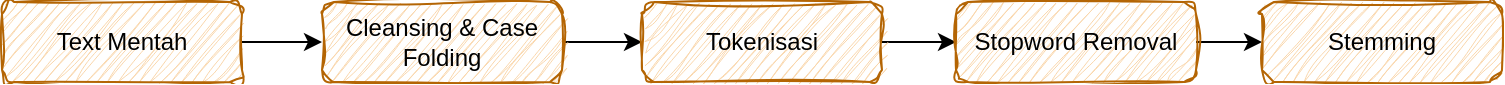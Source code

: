 <mxfile version="28.1.0">
  <diagram id="C5RBs43oDa-KdzZeNtuy" name="Page-1">
    <mxGraphModel dx="1034" dy="570" grid="1" gridSize="10" guides="1" tooltips="1" connect="1" arrows="1" fold="1" page="1" pageScale="1" pageWidth="827" pageHeight="1169" math="0" shadow="0">
      <root>
        <mxCell id="WIyWlLk6GJQsqaUBKTNV-0" />
        <mxCell id="WIyWlLk6GJQsqaUBKTNV-1" parent="WIyWlLk6GJQsqaUBKTNV-0" />
        <mxCell id="3n0bDbzVsgknGRQdJtWI-3" style="edgeStyle=orthogonalEdgeStyle;rounded=0;orthogonalLoop=1;jettySize=auto;html=1;" edge="1" parent="WIyWlLk6GJQsqaUBKTNV-1" source="WIyWlLk6GJQsqaUBKTNV-3" target="WIyWlLk6GJQsqaUBKTNV-7">
          <mxGeometry relative="1" as="geometry" />
        </mxCell>
        <mxCell id="WIyWlLk6GJQsqaUBKTNV-3" value="Text Mentah" style="rounded=1;whiteSpace=wrap;html=1;fontSize=12;glass=0;strokeWidth=1;shadow=0;fillStyle=auto;sketch=1;curveFitting=1;jiggle=2;fillColor=#fad7ac;strokeColor=#b46504;" parent="WIyWlLk6GJQsqaUBKTNV-1" vertex="1">
          <mxGeometry x="230" y="110" width="120" height="40" as="geometry" />
        </mxCell>
        <mxCell id="3n0bDbzVsgknGRQdJtWI-4" style="edgeStyle=orthogonalEdgeStyle;rounded=0;orthogonalLoop=1;jettySize=auto;html=1;entryX=0;entryY=0.5;entryDx=0;entryDy=0;" edge="1" parent="WIyWlLk6GJQsqaUBKTNV-1" source="WIyWlLk6GJQsqaUBKTNV-7" target="3n0bDbzVsgknGRQdJtWI-0">
          <mxGeometry relative="1" as="geometry" />
        </mxCell>
        <mxCell id="WIyWlLk6GJQsqaUBKTNV-7" value="Cleansing &amp;amp; Case Folding" style="rounded=1;whiteSpace=wrap;html=1;fontSize=12;glass=0;strokeWidth=1;shadow=0;fillStyle=auto;sketch=1;curveFitting=1;jiggle=2;fillColor=#fad7ac;strokeColor=#b46504;" parent="WIyWlLk6GJQsqaUBKTNV-1" vertex="1">
          <mxGeometry x="390" y="110" width="120" height="40" as="geometry" />
        </mxCell>
        <mxCell id="3n0bDbzVsgknGRQdJtWI-5" style="edgeStyle=orthogonalEdgeStyle;rounded=0;orthogonalLoop=1;jettySize=auto;html=1;" edge="1" parent="WIyWlLk6GJQsqaUBKTNV-1" source="3n0bDbzVsgknGRQdJtWI-0" target="3n0bDbzVsgknGRQdJtWI-1">
          <mxGeometry relative="1" as="geometry" />
        </mxCell>
        <mxCell id="3n0bDbzVsgknGRQdJtWI-0" value="Tokenisasi" style="rounded=1;whiteSpace=wrap;html=1;fontSize=12;glass=0;strokeWidth=1;shadow=0;fillStyle=auto;sketch=1;curveFitting=1;jiggle=2;fillColor=#fad7ac;strokeColor=#b46504;" vertex="1" parent="WIyWlLk6GJQsqaUBKTNV-1">
          <mxGeometry x="550" y="110" width="120" height="40" as="geometry" />
        </mxCell>
        <mxCell id="3n0bDbzVsgknGRQdJtWI-6" style="edgeStyle=orthogonalEdgeStyle;rounded=0;orthogonalLoop=1;jettySize=auto;html=1;" edge="1" parent="WIyWlLk6GJQsqaUBKTNV-1" source="3n0bDbzVsgknGRQdJtWI-1" target="3n0bDbzVsgknGRQdJtWI-2">
          <mxGeometry relative="1" as="geometry" />
        </mxCell>
        <mxCell id="3n0bDbzVsgknGRQdJtWI-1" value="Stopword Removal" style="rounded=1;whiteSpace=wrap;html=1;fontSize=12;glass=0;strokeWidth=1;shadow=0;fillStyle=auto;sketch=1;curveFitting=1;jiggle=2;fillColor=#fad7ac;strokeColor=#b46504;" vertex="1" parent="WIyWlLk6GJQsqaUBKTNV-1">
          <mxGeometry x="707" y="110" width="120" height="40" as="geometry" />
        </mxCell>
        <mxCell id="3n0bDbzVsgknGRQdJtWI-2" value="Stemming" style="rounded=1;whiteSpace=wrap;html=1;fontSize=12;glass=0;strokeWidth=1;shadow=0;fillStyle=auto;sketch=1;curveFitting=1;jiggle=2;fillColor=#fad7ac;strokeColor=#b46504;" vertex="1" parent="WIyWlLk6GJQsqaUBKTNV-1">
          <mxGeometry x="860" y="110" width="120" height="40" as="geometry" />
        </mxCell>
      </root>
    </mxGraphModel>
  </diagram>
</mxfile>
